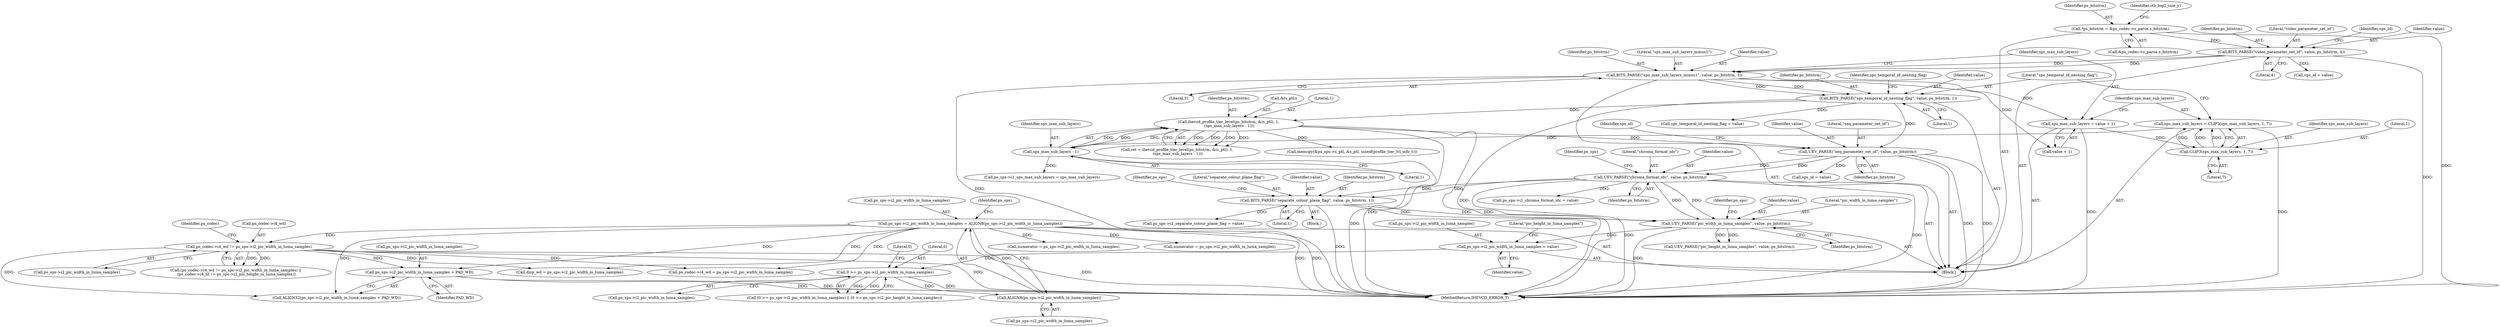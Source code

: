 digraph "0_Android_45c97f878bee15cd97262fe7f57ecea71990fed7@pointer" {
"1001254" [label="(Call,ps_sps->i2_pic_width_in_luma_samples + PAD_WD)"];
"1001129" [label="(Call,ps_codec->i4_wd != ps_sps->i2_pic_width_in_luma_samples)"];
"1000340" [label="(Call,ps_sps->i2_pic_width_in_luma_samples = ALIGN8(ps_sps->i2_pic_width_in_luma_samples))"];
"1000344" [label="(Call,ALIGN8(ps_sps->i2_pic_width_in_luma_samples))"];
"1000328" [label="(Call,0 >= ps_sps->i2_pic_width_in_luma_samples)"];
"1000312" [label="(Call,ps_sps->i2_pic_width_in_luma_samples = value)"];
"1000308" [label="(Call,UEV_PARSE(\"pic_width_in_luma_samples\", value, ps_bitstrm))"];
"1000257" [label="(Call,UEV_PARSE(\"chroma_format_idc\", value, ps_bitstrm))"];
"1000186" [label="(Call,UEV_PARSE(\"seq_parameter_set_id\", value, ps_bitstrm))"];
"1000168" [label="(Call,BITS_PARSE(\"sps_temporal_id_nesting_flag\", value, ps_bitstrm, 1))"];
"1000152" [label="(Call,BITS_PARSE(\"sps_max_sub_layers_minus1\", value, ps_bitstrm, 3))"];
"1000136" [label="(Call,BITS_PARSE(\"video_parameter_set_id\", value, ps_bitstrm, 4))"];
"1000124" [label="(Call,*ps_bitstrm = &ps_codec->s_parse.s_bitstrm)"];
"1000178" [label="(Call,ihevcd_profile_tier_level(ps_bitstrm, &(s_ptl), 1,\n (sps_max_sub_layers - 1)))"];
"1000183" [label="(Call,sps_max_sub_layers - 1)"];
"1000162" [label="(Call,sps_max_sub_layers = CLIP3(sps_max_sub_layers, 1, 7))"];
"1000164" [label="(Call,CLIP3(sps_max_sub_layers, 1, 7))"];
"1000157" [label="(Call,sps_max_sub_layers = value + 1)"];
"1000291" [label="(Call,BITS_PARSE(\"separate_colour_plane_flag\", value, ps_bitstrm, 1))"];
"1000170" [label="(Identifier,value)"];
"1000257" [label="(Call,UEV_PARSE(\"chroma_format_idc\", value, ps_bitstrm))"];
"1000191" [label="(Identifier,sps_id)"];
"1000296" [label="(Call,ps_sps->i1_separate_colour_plane_flag = value)"];
"1000153" [label="(Literal,\"sps_max_sub_layers_minus1\")"];
"1000180" [label="(Call,&(s_ptl))"];
"1000176" [label="(Call,ret = ihevcd_profile_tier_level(ps_bitstrm, &(s_ptl), 1,\n (sps_max_sub_layers - 1)))"];
"1000316" [label="(Identifier,value)"];
"1000261" [label="(Call,ps_sps->i1_chroma_format_idc = value)"];
"1001258" [label="(Identifier,PAD_WD)"];
"1000248" [label="(Call,memcpy(&ps_sps->s_ptl, &s_ptl, sizeof(profile_tier_lvl_info_t)))"];
"1000154" [label="(Identifier,value)"];
"1000190" [label="(Call,sps_id = value)"];
"1000350" [label="(Identifier,ps_sps)"];
"1001177" [label="(Call,disp_wd = ps_sps->i2_pic_width_in_luma_samples)"];
"1000340" [label="(Call,ps_sps->i2_pic_width_in_luma_samples = ALIGN8(ps_sps->i2_pic_width_in_luma_samples))"];
"1000126" [label="(Call,&ps_codec->s_parse.s_bitstrm)"];
"1000263" [label="(Identifier,ps_sps)"];
"1000313" [label="(Call,ps_sps->i2_pic_width_in_luma_samples)"];
"1001255" [label="(Call,ps_sps->i2_pic_width_in_luma_samples)"];
"1000139" [label="(Identifier,ps_bitstrm)"];
"1000137" [label="(Literal,\"video_parameter_set_id\")"];
"1000311" [label="(Identifier,ps_bitstrm)"];
"1001027" [label="(Call,numerator = ps_sps->i2_pic_width_in_luma_samples)"];
"1000165" [label="(Identifier,sps_max_sub_layers)"];
"1000159" [label="(Call,value + 1)"];
"1000183" [label="(Call,sps_max_sub_layers - 1)"];
"1000258" [label="(Literal,\"chroma_format_idc\")"];
"1000141" [label="(Call,vps_id = value)"];
"1000328" [label="(Call,0 >= ps_sps->i2_pic_width_in_luma_samples)"];
"1000291" [label="(Call,BITS_PARSE(\"separate_colour_plane_flag\", value, ps_bitstrm, 1))"];
"1001133" [label="(Call,ps_sps->i2_pic_width_in_luma_samples)"];
"1000314" [label="(Identifier,ps_sps)"];
"1000156" [label="(Literal,3)"];
"1001130" [label="(Call,ps_codec->i4_wd)"];
"1000293" [label="(Identifier,value)"];
"1000334" [label="(Literal,0)"];
"1001128" [label="(Call,(ps_codec->i4_wd != ps_sps->i2_pic_width_in_luma_samples) ||\n (ps_codec->i4_ht != ps_sps->i2_pic_height_in_luma_samples))"];
"1001254" [label="(Call,ps_sps->i2_pic_width_in_luma_samples + PAD_WD)"];
"1000167" [label="(Literal,7)"];
"1000188" [label="(Identifier,value)"];
"1000345" [label="(Call,ps_sps->i2_pic_width_in_luma_samples)"];
"1000295" [label="(Literal,1)"];
"1000124" [label="(Call,*ps_bitstrm = &ps_codec->s_parse.s_bitstrm)"];
"1000185" [label="(Literal,1)"];
"1000329" [label="(Literal,0)"];
"1000171" [label="(Identifier,ps_bitstrm)"];
"1000290" [label="(Block,)"];
"1000327" [label="(Call,(0 >= ps_sps->i2_pic_width_in_luma_samples) || (0 >= ps_sps->i2_pic_height_in_luma_samples))"];
"1000166" [label="(Literal,1)"];
"1001089" [label="(Call,numerator = ps_sps->i2_pic_width_in_luma_samples)"];
"1000174" [label="(Identifier,sps_temporal_id_nesting_flag)"];
"1000125" [label="(Identifier,ps_bitstrm)"];
"1000182" [label="(Literal,1)"];
"1000179" [label="(Identifier,ps_bitstrm)"];
"1001235" [label="(Call,ps_codec->i4_wd = ps_sps->i2_pic_width_in_luma_samples)"];
"1000310" [label="(Identifier,value)"];
"1000189" [label="(Identifier,ps_bitstrm)"];
"1001253" [label="(Call,ALIGN32(ps_sps->i2_pic_width_in_luma_samples + PAD_WD))"];
"1000312" [label="(Call,ps_sps->i2_pic_width_in_luma_samples = value)"];
"1000330" [label="(Call,ps_sps->i2_pic_width_in_luma_samples)"];
"1001138" [label="(Identifier,ps_codec)"];
"1000260" [label="(Identifier,ps_bitstrm)"];
"1000187" [label="(Literal,\"seq_parameter_set_id\")"];
"1000162" [label="(Call,sps_max_sub_layers = CLIP3(sps_max_sub_layers, 1, 7))"];
"1000309" [label="(Literal,\"pic_width_in_luma_samples\")"];
"1000184" [label="(Identifier,sps_max_sub_layers)"];
"1000142" [label="(Identifier,vps_id)"];
"1000318" [label="(Literal,\"pic_height_in_luma_samples\")"];
"1000169" [label="(Literal,\"sps_temporal_id_nesting_flag\")"];
"1000233" [label="(Call,ps_sps->i1_sps_max_sub_layers = sps_max_sub_layers)"];
"1000341" [label="(Call,ps_sps->i2_pic_width_in_luma_samples)"];
"1001319" [label="(MethodReturn,IHEVCD_ERROR_T)"];
"1000294" [label="(Identifier,ps_bitstrm)"];
"1001129" [label="(Call,ps_codec->i4_wd != ps_sps->i2_pic_width_in_luma_samples)"];
"1000186" [label="(Call,UEV_PARSE(\"seq_parameter_set_id\", value, ps_bitstrm))"];
"1000164" [label="(Call,CLIP3(sps_max_sub_layers, 1, 7))"];
"1000138" [label="(Identifier,value)"];
"1000155" [label="(Identifier,ps_bitstrm)"];
"1000163" [label="(Identifier,sps_max_sub_layers)"];
"1000173" [label="(Call,sps_temporal_id_nesting_flag = value)"];
"1000157" [label="(Call,sps_max_sub_layers = value + 1)"];
"1000136" [label="(Call,BITS_PARSE(\"video_parameter_set_id\", value, ps_bitstrm, 4))"];
"1000158" [label="(Identifier,sps_max_sub_layers)"];
"1000298" [label="(Identifier,ps_sps)"];
"1000152" [label="(Call,BITS_PARSE(\"sps_max_sub_layers_minus1\", value, ps_bitstrm, 3))"];
"1000317" [label="(Call,UEV_PARSE(\"pic_height_in_luma_samples\", value, ps_bitstrm))"];
"1000292" [label="(Literal,\"separate_colour_plane_flag\")"];
"1000344" [label="(Call,ALIGN8(ps_sps->i2_pic_width_in_luma_samples))"];
"1000308" [label="(Call,UEV_PARSE(\"pic_width_in_luma_samples\", value, ps_bitstrm))"];
"1000259" [label="(Identifier,value)"];
"1000178" [label="(Call,ihevcd_profile_tier_level(ps_bitstrm, &(s_ptl), 1,\n (sps_max_sub_layers - 1)))"];
"1000108" [label="(Block,)"];
"1000140" [label="(Literal,4)"];
"1000134" [label="(Identifier,ctb_log2_size_y)"];
"1000168" [label="(Call,BITS_PARSE(\"sps_temporal_id_nesting_flag\", value, ps_bitstrm, 1))"];
"1000172" [label="(Literal,1)"];
"1001254" -> "1001253"  [label="AST: "];
"1001254" -> "1001258"  [label="CFG: "];
"1001255" -> "1001254"  [label="AST: "];
"1001258" -> "1001254"  [label="AST: "];
"1001253" -> "1001254"  [label="CFG: "];
"1001254" -> "1001319"  [label="DDG: "];
"1001254" -> "1001319"  [label="DDG: "];
"1001129" -> "1001254"  [label="DDG: "];
"1000340" -> "1001254"  [label="DDG: "];
"1001129" -> "1001128"  [label="AST: "];
"1001129" -> "1001133"  [label="CFG: "];
"1001130" -> "1001129"  [label="AST: "];
"1001133" -> "1001129"  [label="AST: "];
"1001138" -> "1001129"  [label="CFG: "];
"1001128" -> "1001129"  [label="CFG: "];
"1001129" -> "1001319"  [label="DDG: "];
"1001129" -> "1001319"  [label="DDG: "];
"1001129" -> "1001128"  [label="DDG: "];
"1001129" -> "1001128"  [label="DDG: "];
"1000340" -> "1001129"  [label="DDG: "];
"1001129" -> "1001177"  [label="DDG: "];
"1001129" -> "1001235"  [label="DDG: "];
"1001129" -> "1001253"  [label="DDG: "];
"1000340" -> "1000108"  [label="AST: "];
"1000340" -> "1000344"  [label="CFG: "];
"1000341" -> "1000340"  [label="AST: "];
"1000344" -> "1000340"  [label="AST: "];
"1000350" -> "1000340"  [label="CFG: "];
"1000340" -> "1001319"  [label="DDG: "];
"1000340" -> "1001319"  [label="DDG: "];
"1000344" -> "1000340"  [label="DDG: "];
"1000340" -> "1001027"  [label="DDG: "];
"1000340" -> "1001089"  [label="DDG: "];
"1000340" -> "1001177"  [label="DDG: "];
"1000340" -> "1001235"  [label="DDG: "];
"1000340" -> "1001253"  [label="DDG: "];
"1000344" -> "1000345"  [label="CFG: "];
"1000345" -> "1000344"  [label="AST: "];
"1000328" -> "1000344"  [label="DDG: "];
"1000328" -> "1000327"  [label="AST: "];
"1000328" -> "1000330"  [label="CFG: "];
"1000329" -> "1000328"  [label="AST: "];
"1000330" -> "1000328"  [label="AST: "];
"1000334" -> "1000328"  [label="CFG: "];
"1000327" -> "1000328"  [label="CFG: "];
"1000328" -> "1001319"  [label="DDG: "];
"1000328" -> "1000327"  [label="DDG: "];
"1000328" -> "1000327"  [label="DDG: "];
"1000312" -> "1000328"  [label="DDG: "];
"1000312" -> "1000108"  [label="AST: "];
"1000312" -> "1000316"  [label="CFG: "];
"1000313" -> "1000312"  [label="AST: "];
"1000316" -> "1000312"  [label="AST: "];
"1000318" -> "1000312"  [label="CFG: "];
"1000308" -> "1000312"  [label="DDG: "];
"1000308" -> "1000108"  [label="AST: "];
"1000308" -> "1000311"  [label="CFG: "];
"1000309" -> "1000308"  [label="AST: "];
"1000310" -> "1000308"  [label="AST: "];
"1000311" -> "1000308"  [label="AST: "];
"1000314" -> "1000308"  [label="CFG: "];
"1000308" -> "1001319"  [label="DDG: "];
"1000257" -> "1000308"  [label="DDG: "];
"1000257" -> "1000308"  [label="DDG: "];
"1000291" -> "1000308"  [label="DDG: "];
"1000291" -> "1000308"  [label="DDG: "];
"1000308" -> "1000317"  [label="DDG: "];
"1000308" -> "1000317"  [label="DDG: "];
"1000257" -> "1000108"  [label="AST: "];
"1000257" -> "1000260"  [label="CFG: "];
"1000258" -> "1000257"  [label="AST: "];
"1000259" -> "1000257"  [label="AST: "];
"1000260" -> "1000257"  [label="AST: "];
"1000263" -> "1000257"  [label="CFG: "];
"1000257" -> "1001319"  [label="DDG: "];
"1000257" -> "1001319"  [label="DDG: "];
"1000186" -> "1000257"  [label="DDG: "];
"1000186" -> "1000257"  [label="DDG: "];
"1000257" -> "1000261"  [label="DDG: "];
"1000257" -> "1000291"  [label="DDG: "];
"1000257" -> "1000291"  [label="DDG: "];
"1000186" -> "1000108"  [label="AST: "];
"1000186" -> "1000189"  [label="CFG: "];
"1000187" -> "1000186"  [label="AST: "];
"1000188" -> "1000186"  [label="AST: "];
"1000189" -> "1000186"  [label="AST: "];
"1000191" -> "1000186"  [label="CFG: "];
"1000186" -> "1001319"  [label="DDG: "];
"1000186" -> "1001319"  [label="DDG: "];
"1000168" -> "1000186"  [label="DDG: "];
"1000178" -> "1000186"  [label="DDG: "];
"1000186" -> "1000190"  [label="DDG: "];
"1000168" -> "1000108"  [label="AST: "];
"1000168" -> "1000172"  [label="CFG: "];
"1000169" -> "1000168"  [label="AST: "];
"1000170" -> "1000168"  [label="AST: "];
"1000171" -> "1000168"  [label="AST: "];
"1000172" -> "1000168"  [label="AST: "];
"1000174" -> "1000168"  [label="CFG: "];
"1000168" -> "1001319"  [label="DDG: "];
"1000152" -> "1000168"  [label="DDG: "];
"1000152" -> "1000168"  [label="DDG: "];
"1000168" -> "1000173"  [label="DDG: "];
"1000168" -> "1000178"  [label="DDG: "];
"1000152" -> "1000108"  [label="AST: "];
"1000152" -> "1000156"  [label="CFG: "];
"1000153" -> "1000152"  [label="AST: "];
"1000154" -> "1000152"  [label="AST: "];
"1000155" -> "1000152"  [label="AST: "];
"1000156" -> "1000152"  [label="AST: "];
"1000158" -> "1000152"  [label="CFG: "];
"1000152" -> "1001319"  [label="DDG: "];
"1000136" -> "1000152"  [label="DDG: "];
"1000136" -> "1000152"  [label="DDG: "];
"1000152" -> "1000157"  [label="DDG: "];
"1000152" -> "1000159"  [label="DDG: "];
"1000136" -> "1000108"  [label="AST: "];
"1000136" -> "1000140"  [label="CFG: "];
"1000137" -> "1000136"  [label="AST: "];
"1000138" -> "1000136"  [label="AST: "];
"1000139" -> "1000136"  [label="AST: "];
"1000140" -> "1000136"  [label="AST: "];
"1000142" -> "1000136"  [label="CFG: "];
"1000136" -> "1001319"  [label="DDG: "];
"1000124" -> "1000136"  [label="DDG: "];
"1000136" -> "1000141"  [label="DDG: "];
"1000124" -> "1000108"  [label="AST: "];
"1000124" -> "1000126"  [label="CFG: "];
"1000125" -> "1000124"  [label="AST: "];
"1000126" -> "1000124"  [label="AST: "];
"1000134" -> "1000124"  [label="CFG: "];
"1000124" -> "1001319"  [label="DDG: "];
"1000178" -> "1000176"  [label="AST: "];
"1000178" -> "1000183"  [label="CFG: "];
"1000179" -> "1000178"  [label="AST: "];
"1000180" -> "1000178"  [label="AST: "];
"1000182" -> "1000178"  [label="AST: "];
"1000183" -> "1000178"  [label="AST: "];
"1000176" -> "1000178"  [label="CFG: "];
"1000178" -> "1001319"  [label="DDG: "];
"1000178" -> "1001319"  [label="DDG: "];
"1000178" -> "1000176"  [label="DDG: "];
"1000178" -> "1000176"  [label="DDG: "];
"1000178" -> "1000176"  [label="DDG: "];
"1000178" -> "1000176"  [label="DDG: "];
"1000183" -> "1000178"  [label="DDG: "];
"1000183" -> "1000178"  [label="DDG: "];
"1000178" -> "1000248"  [label="DDG: "];
"1000183" -> "1000185"  [label="CFG: "];
"1000184" -> "1000183"  [label="AST: "];
"1000185" -> "1000183"  [label="AST: "];
"1000183" -> "1001319"  [label="DDG: "];
"1000162" -> "1000183"  [label="DDG: "];
"1000183" -> "1000233"  [label="DDG: "];
"1000162" -> "1000108"  [label="AST: "];
"1000162" -> "1000164"  [label="CFG: "];
"1000163" -> "1000162"  [label="AST: "];
"1000164" -> "1000162"  [label="AST: "];
"1000169" -> "1000162"  [label="CFG: "];
"1000162" -> "1001319"  [label="DDG: "];
"1000164" -> "1000162"  [label="DDG: "];
"1000164" -> "1000162"  [label="DDG: "];
"1000164" -> "1000162"  [label="DDG: "];
"1000164" -> "1000167"  [label="CFG: "];
"1000165" -> "1000164"  [label="AST: "];
"1000166" -> "1000164"  [label="AST: "];
"1000167" -> "1000164"  [label="AST: "];
"1000157" -> "1000164"  [label="DDG: "];
"1000157" -> "1000108"  [label="AST: "];
"1000157" -> "1000159"  [label="CFG: "];
"1000158" -> "1000157"  [label="AST: "];
"1000159" -> "1000157"  [label="AST: "];
"1000163" -> "1000157"  [label="CFG: "];
"1000157" -> "1001319"  [label="DDG: "];
"1000291" -> "1000290"  [label="AST: "];
"1000291" -> "1000295"  [label="CFG: "];
"1000292" -> "1000291"  [label="AST: "];
"1000293" -> "1000291"  [label="AST: "];
"1000294" -> "1000291"  [label="AST: "];
"1000295" -> "1000291"  [label="AST: "];
"1000298" -> "1000291"  [label="CFG: "];
"1000291" -> "1001319"  [label="DDG: "];
"1000291" -> "1000296"  [label="DDG: "];
}
